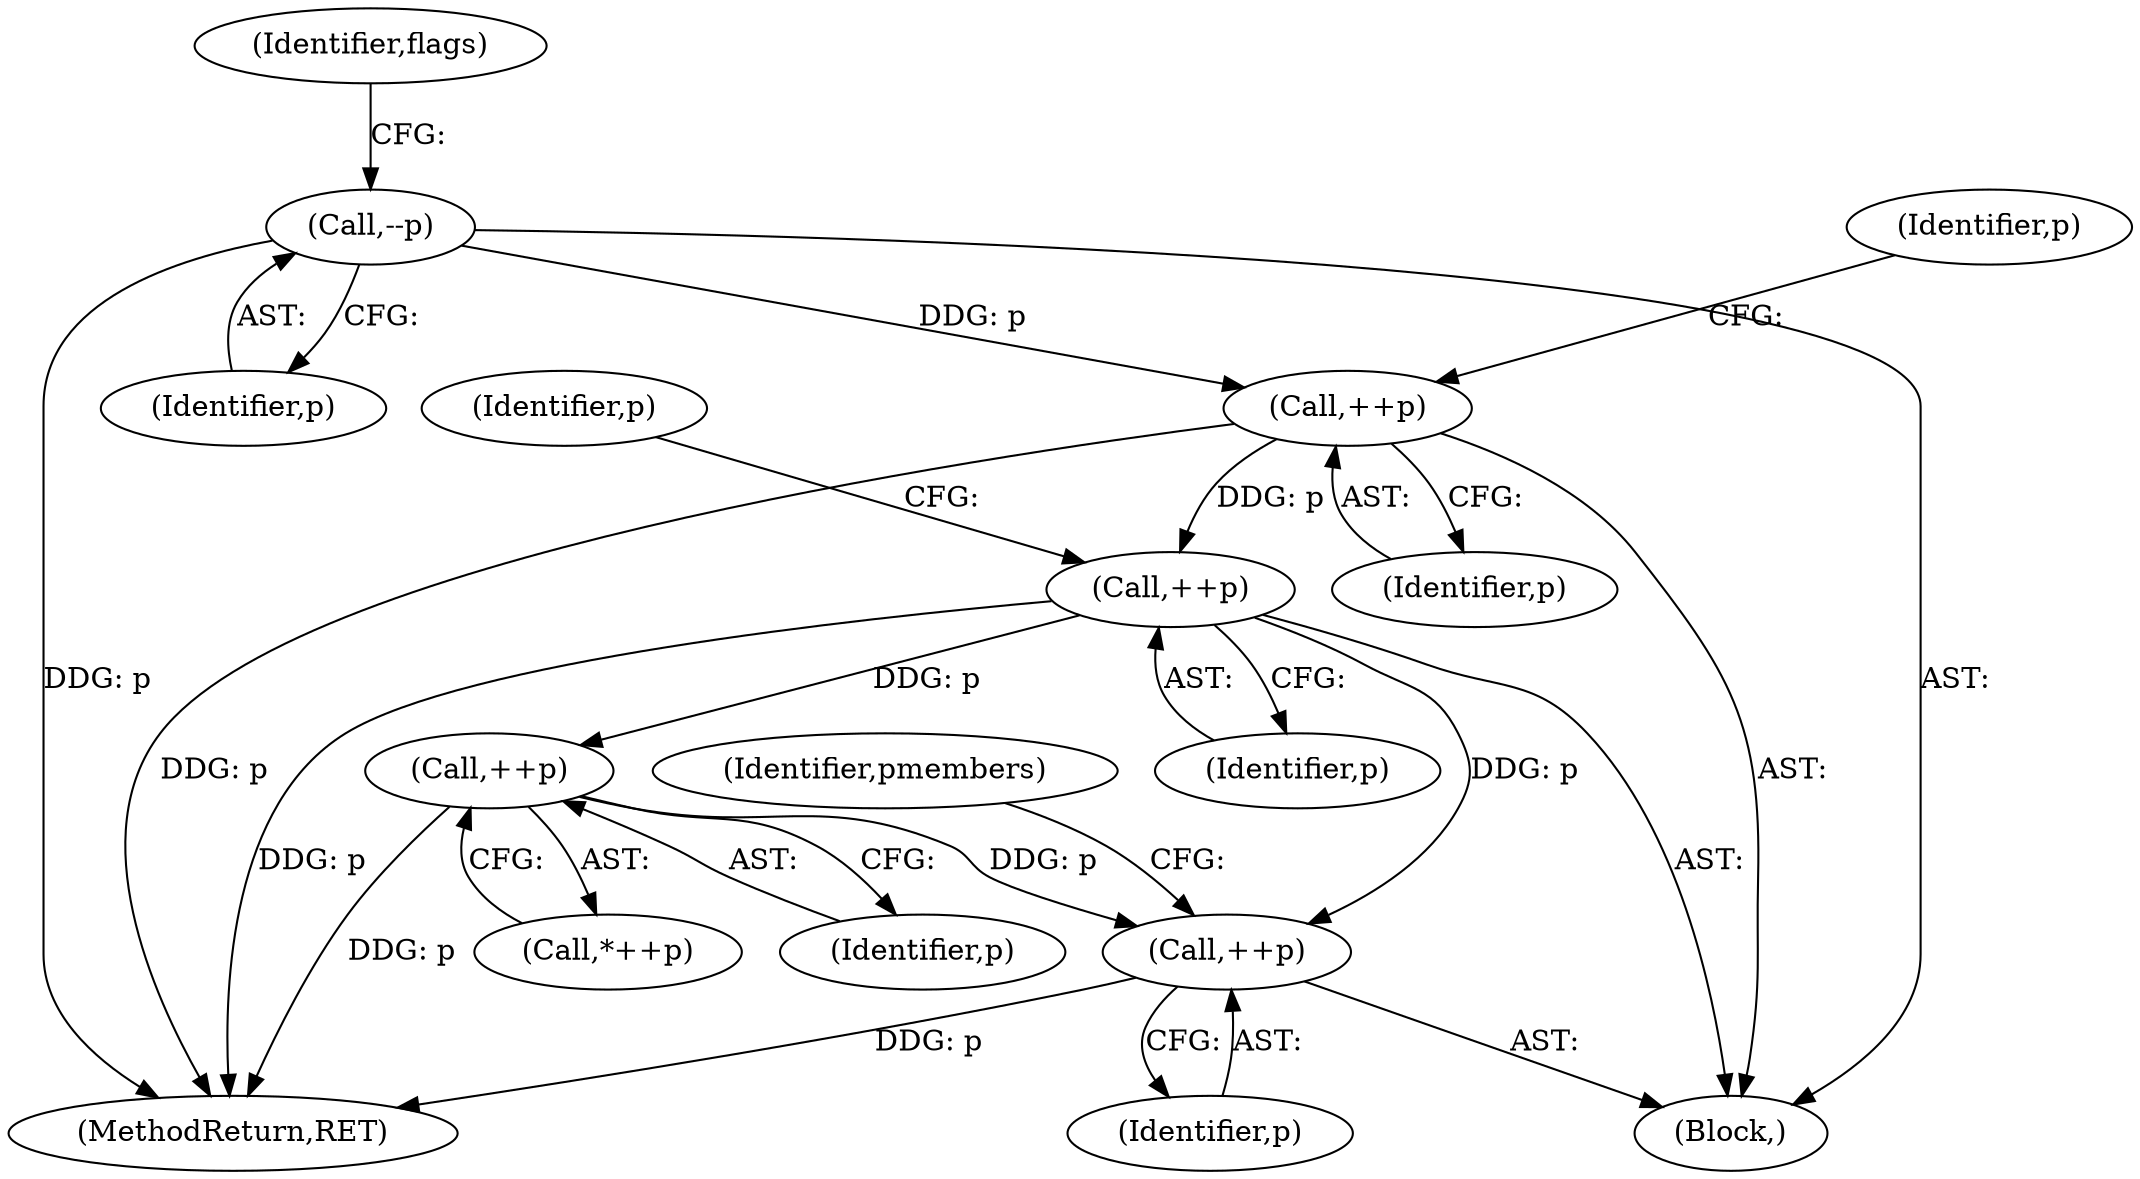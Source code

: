 digraph "0_php_88223c5245e9b470e1e6362bfd96829562ffe6ab@pointer" {
"1000178" [label="(Call,++p)"];
"1000162" [label="(Call,--p)"];
"1000238" [label="(Call,++p)"];
"1000248" [label="(Call,++p)"];
"1000253" [label="(Call,++p)"];
"1000238" [label="(Call,++p)"];
"1000179" [label="(Identifier,p)"];
"1000183" [label="(Identifier,p)"];
"1000239" [label="(Identifier,p)"];
"1000247" [label="(Call,*++p)"];
"1000254" [label="(Identifier,p)"];
"1000253" [label="(Call,++p)"];
"1000256" [label="(Identifier,pmembers)"];
"1000249" [label="(Identifier,p)"];
"1000163" [label="(Identifier,p)"];
"1000244" [label="(Identifier,p)"];
"1000111" [label="(Block,)"];
"1000165" [label="(Identifier,flags)"];
"1000178" [label="(Call,++p)"];
"1000301" [label="(MethodReturn,RET)"];
"1000162" [label="(Call,--p)"];
"1000248" [label="(Call,++p)"];
"1000178" -> "1000111"  [label="AST: "];
"1000178" -> "1000179"  [label="CFG: "];
"1000179" -> "1000178"  [label="AST: "];
"1000183" -> "1000178"  [label="CFG: "];
"1000178" -> "1000301"  [label="DDG: p"];
"1000162" -> "1000178"  [label="DDG: p"];
"1000178" -> "1000238"  [label="DDG: p"];
"1000162" -> "1000111"  [label="AST: "];
"1000162" -> "1000163"  [label="CFG: "];
"1000163" -> "1000162"  [label="AST: "];
"1000165" -> "1000162"  [label="CFG: "];
"1000162" -> "1000301"  [label="DDG: p"];
"1000238" -> "1000111"  [label="AST: "];
"1000238" -> "1000239"  [label="CFG: "];
"1000239" -> "1000238"  [label="AST: "];
"1000244" -> "1000238"  [label="CFG: "];
"1000238" -> "1000301"  [label="DDG: p"];
"1000238" -> "1000248"  [label="DDG: p"];
"1000238" -> "1000253"  [label="DDG: p"];
"1000248" -> "1000247"  [label="AST: "];
"1000248" -> "1000249"  [label="CFG: "];
"1000249" -> "1000248"  [label="AST: "];
"1000247" -> "1000248"  [label="CFG: "];
"1000248" -> "1000301"  [label="DDG: p"];
"1000248" -> "1000253"  [label="DDG: p"];
"1000253" -> "1000111"  [label="AST: "];
"1000253" -> "1000254"  [label="CFG: "];
"1000254" -> "1000253"  [label="AST: "];
"1000256" -> "1000253"  [label="CFG: "];
"1000253" -> "1000301"  [label="DDG: p"];
}
